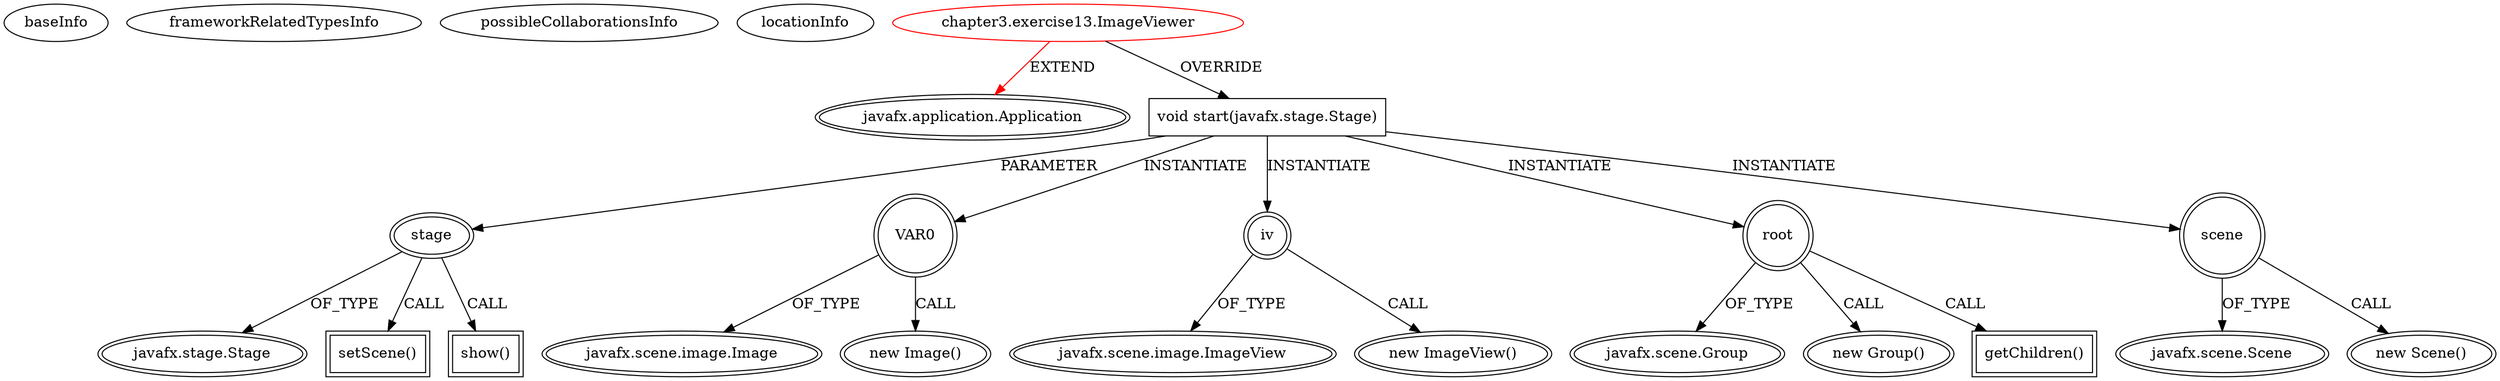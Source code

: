 digraph {
baseInfo[graphId=4499,category="extension_graph",isAnonymous=false,possibleRelation=false]
frameworkRelatedTypesInfo[0="javafx.application.Application"]
possibleCollaborationsInfo[]
locationInfo[projectName="tatsuyafw-java8-training",filePath="/tatsuyafw-java8-training/java8-training-master/src/chapter3/exercise13/ImageViewer.java",contextSignature="ImageViewer",graphId="4499"]
0[label="chapter3.exercise13.ImageViewer",vertexType="ROOT_CLIENT_CLASS_DECLARATION",isFrameworkType=false,color=red]
1[label="javafx.application.Application",vertexType="FRAMEWORK_CLASS_TYPE",isFrameworkType=true,peripheries=2]
2[label="void start(javafx.stage.Stage)",vertexType="OVERRIDING_METHOD_DECLARATION",isFrameworkType=false,shape=box]
3[label="stage",vertexType="PARAMETER_DECLARATION",isFrameworkType=true,peripheries=2]
4[label="javafx.stage.Stage",vertexType="FRAMEWORK_CLASS_TYPE",isFrameworkType=true,peripheries=2]
6[label="VAR0",vertexType="VARIABLE_EXPRESION",isFrameworkType=true,peripheries=2,shape=circle]
7[label="javafx.scene.image.Image",vertexType="FRAMEWORK_CLASS_TYPE",isFrameworkType=true,peripheries=2]
5[label="new Image()",vertexType="CONSTRUCTOR_CALL",isFrameworkType=true,peripheries=2]
9[label="iv",vertexType="VARIABLE_EXPRESION",isFrameworkType=true,peripheries=2,shape=circle]
10[label="javafx.scene.image.ImageView",vertexType="FRAMEWORK_CLASS_TYPE",isFrameworkType=true,peripheries=2]
8[label="new ImageView()",vertexType="CONSTRUCTOR_CALL",isFrameworkType=true,peripheries=2]
12[label="root",vertexType="VARIABLE_EXPRESION",isFrameworkType=true,peripheries=2,shape=circle]
13[label="javafx.scene.Group",vertexType="FRAMEWORK_CLASS_TYPE",isFrameworkType=true,peripheries=2]
11[label="new Group()",vertexType="CONSTRUCTOR_CALL",isFrameworkType=true,peripheries=2]
15[label="scene",vertexType="VARIABLE_EXPRESION",isFrameworkType=true,peripheries=2,shape=circle]
16[label="javafx.scene.Scene",vertexType="FRAMEWORK_CLASS_TYPE",isFrameworkType=true,peripheries=2]
14[label="new Scene()",vertexType="CONSTRUCTOR_CALL",isFrameworkType=true,peripheries=2]
18[label="getChildren()",vertexType="INSIDE_CALL",isFrameworkType=true,peripheries=2,shape=box]
20[label="setScene()",vertexType="INSIDE_CALL",isFrameworkType=true,peripheries=2,shape=box]
22[label="show()",vertexType="INSIDE_CALL",isFrameworkType=true,peripheries=2,shape=box]
0->1[label="EXTEND",color=red]
0->2[label="OVERRIDE"]
3->4[label="OF_TYPE"]
2->3[label="PARAMETER"]
2->6[label="INSTANTIATE"]
6->7[label="OF_TYPE"]
6->5[label="CALL"]
2->9[label="INSTANTIATE"]
9->10[label="OF_TYPE"]
9->8[label="CALL"]
2->12[label="INSTANTIATE"]
12->13[label="OF_TYPE"]
12->11[label="CALL"]
2->15[label="INSTANTIATE"]
15->16[label="OF_TYPE"]
15->14[label="CALL"]
12->18[label="CALL"]
3->20[label="CALL"]
3->22[label="CALL"]
}
